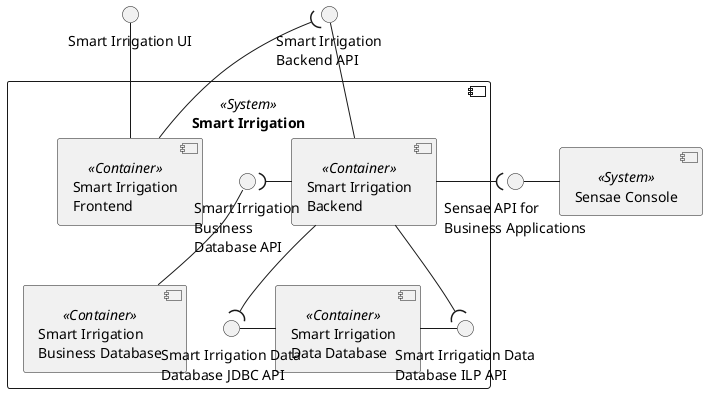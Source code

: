 @startuml smart-irrigation-context

interface "Smart Irrigation UI" as FRONT_API
interface "Smart Irrigation\nBackend API" as BACK_API

component "Smart Irrigation" <<System>> {
    component "Smart Irrigation\nBackend" <<Container>> as BACK
    component "Smart Irrigation\nFrontend" <<Container>> as FRONT
    component "Smart Irrigation\nBusiness Database" <<Container>> as DB
    component "Smart Irrigation\nData Database" <<Container>> as DATA_DB

    interface "Smart Irrigation\nBusiness\nDatabase API" as DB_API
    interface "Smart Irrigation Data\nDatabase JDBC API" as DATA_DB_API
    interface "Smart Irrigation Data\nDatabase ILP API" as DATA_ILP_DB_API

    DB_API -- DB
    DATA_DB_API - DATA_DB
    DATA_DB - DATA_ILP_DB_API
    BACK --( DATA_ILP_DB_API
    FRONT_API -- FRONT
    BACK_API -- BACK
    DB_API )- BACK
    BACK --( DATA_DB_API
    FRONT --( BACK_API
}

component "Sensae Console" <<System>> as MB
interface "Sensae API for\nBusiness Applications" as MB_API

MB_API - MB

BACK -( MB_API

@enduml
